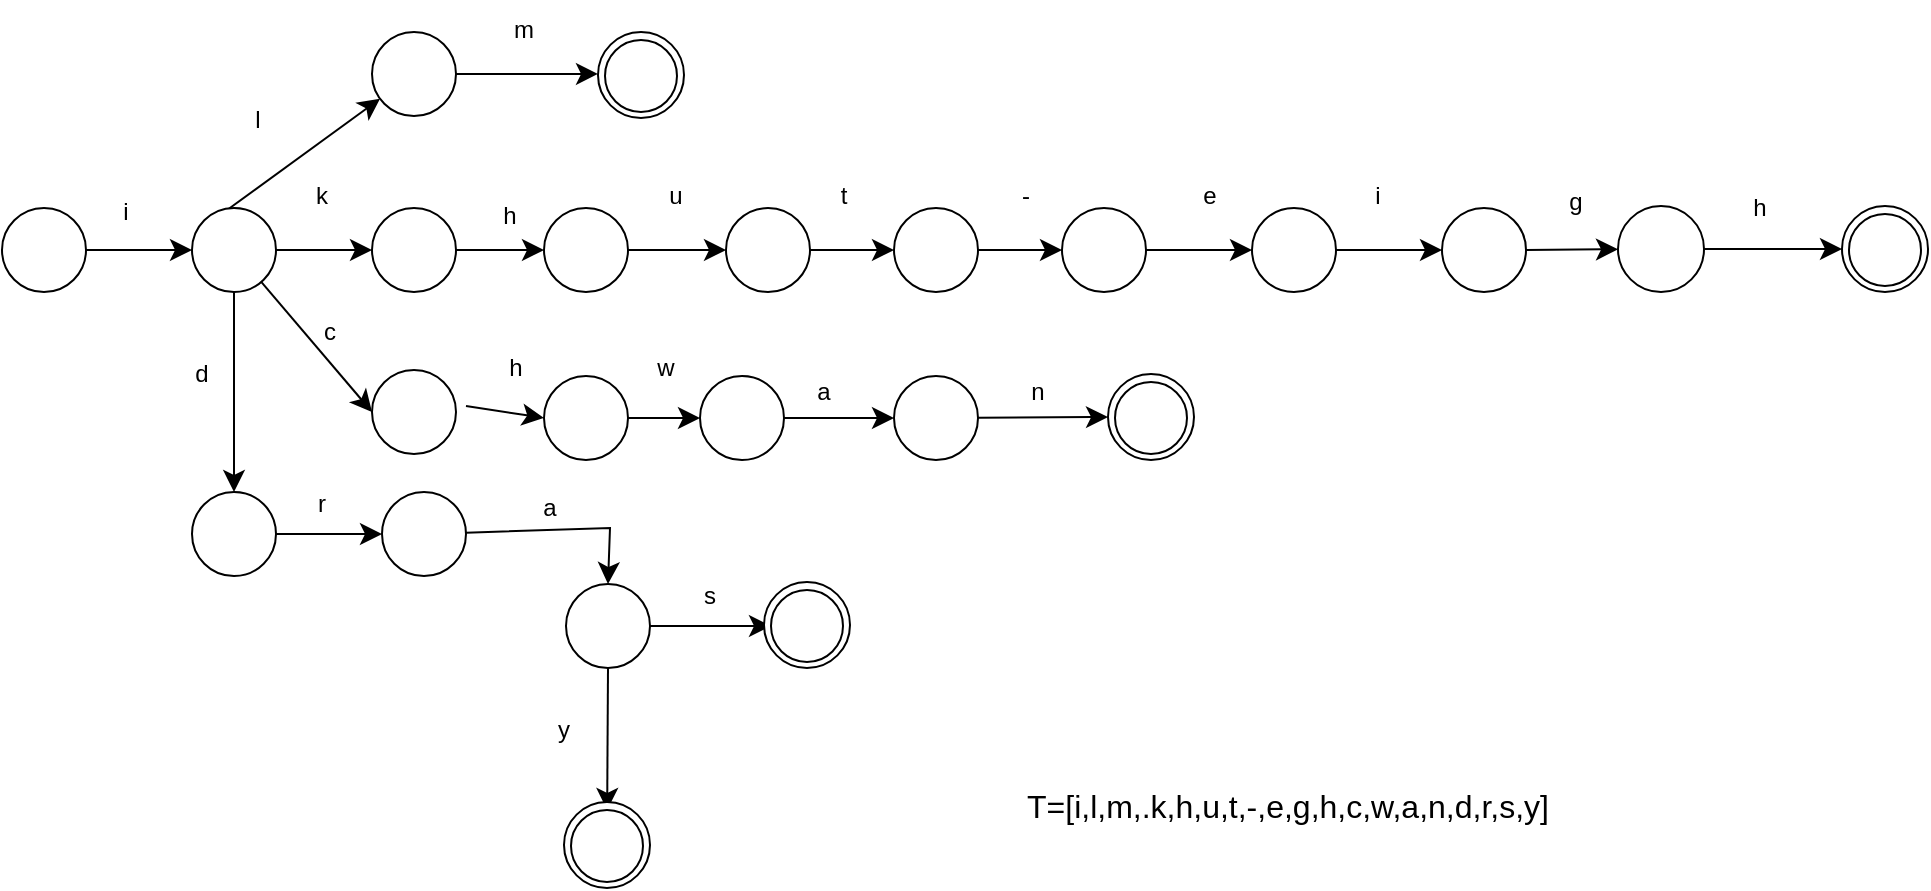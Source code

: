 <mxfile version="24.0.1" type="device">
  <diagram name="Página-1" id="7f8mWTMIb4V9EI5L-56I">
    <mxGraphModel dx="1450" dy="608" grid="0" gridSize="10" guides="1" tooltips="1" connect="1" arrows="1" fold="1" page="0" pageScale="1" pageWidth="850" pageHeight="1100" math="0" shadow="0">
      <root>
        <mxCell id="0" />
        <mxCell id="1" parent="0" />
        <mxCell id="tjj3ngpdNGX2Q6P404Zo-4" value="" style="edgeStyle=none;curved=1;rounded=0;orthogonalLoop=1;jettySize=auto;html=1;fontFamily=Helvetica;fontSize=12;fontColor=default;startSize=8;endSize=8;" parent="1" source="tjj3ngpdNGX2Q6P404Zo-2" target="tjj3ngpdNGX2Q6P404Zo-3" edge="1">
          <mxGeometry relative="1" as="geometry" />
        </mxCell>
        <mxCell id="tjj3ngpdNGX2Q6P404Zo-2" value="" style="ellipse;whiteSpace=wrap;html=1;aspect=fixed;" parent="1" vertex="1">
          <mxGeometry x="-253" y="158" width="42" height="42" as="geometry" />
        </mxCell>
        <mxCell id="tjj3ngpdNGX2Q6P404Zo-6" value="" style="edgeStyle=none;curved=1;rounded=0;orthogonalLoop=1;jettySize=auto;html=1;fontFamily=Helvetica;fontSize=12;fontColor=default;startSize=8;endSize=8;" parent="1" source="tjj3ngpdNGX2Q6P404Zo-3" target="tjj3ngpdNGX2Q6P404Zo-5" edge="1">
          <mxGeometry relative="1" as="geometry" />
        </mxCell>
        <mxCell id="tjj3ngpdNGX2Q6P404Zo-40" value="" style="edgeStyle=none;curved=1;rounded=0;orthogonalLoop=1;jettySize=auto;html=1;fontFamily=Helvetica;fontSize=12;fontColor=default;startSize=8;endSize=8;exitX=0.369;exitY=0.06;exitDx=0;exitDy=0;exitPerimeter=0;" parent="1" source="tjj3ngpdNGX2Q6P404Zo-3" target="tjj3ngpdNGX2Q6P404Zo-39" edge="1">
          <mxGeometry relative="1" as="geometry" />
        </mxCell>
        <mxCell id="tjj3ngpdNGX2Q6P404Zo-47" value="" style="edgeStyle=none;curved=1;rounded=0;orthogonalLoop=1;jettySize=auto;html=1;fontFamily=Helvetica;fontSize=12;fontColor=default;startSize=8;endSize=8;entryX=0;entryY=0.5;entryDx=0;entryDy=0;" parent="1" source="tjj3ngpdNGX2Q6P404Zo-3" target="tjj3ngpdNGX2Q6P404Zo-46" edge="1">
          <mxGeometry relative="1" as="geometry" />
        </mxCell>
        <mxCell id="tjj3ngpdNGX2Q6P404Zo-56" value="" style="edgeStyle=none;curved=1;rounded=0;orthogonalLoop=1;jettySize=auto;html=1;fontFamily=Helvetica;fontSize=12;fontColor=default;startSize=8;endSize=8;" parent="1" source="tjj3ngpdNGX2Q6P404Zo-3" target="tjj3ngpdNGX2Q6P404Zo-55" edge="1">
          <mxGeometry relative="1" as="geometry" />
        </mxCell>
        <mxCell id="tjj3ngpdNGX2Q6P404Zo-3" value="" style="ellipse;whiteSpace=wrap;html=1;aspect=fixed;" parent="1" vertex="1">
          <mxGeometry x="-158" y="158" width="42" height="42" as="geometry" />
        </mxCell>
        <mxCell id="tjj3ngpdNGX2Q6P404Zo-8" value="" style="edgeStyle=none;curved=1;rounded=0;orthogonalLoop=1;jettySize=auto;html=1;fontFamily=Helvetica;fontSize=12;fontColor=default;startSize=8;endSize=8;" parent="1" source="tjj3ngpdNGX2Q6P404Zo-5" target="tjj3ngpdNGX2Q6P404Zo-7" edge="1">
          <mxGeometry relative="1" as="geometry" />
        </mxCell>
        <mxCell id="tjj3ngpdNGX2Q6P404Zo-5" value="" style="ellipse;whiteSpace=wrap;html=1;aspect=fixed;" parent="1" vertex="1">
          <mxGeometry x="-68" y="158" width="42" height="42" as="geometry" />
        </mxCell>
        <mxCell id="tjj3ngpdNGX2Q6P404Zo-10" value="" style="edgeStyle=none;curved=1;rounded=0;orthogonalLoop=1;jettySize=auto;html=1;fontFamily=Helvetica;fontSize=12;fontColor=default;startSize=8;endSize=8;" parent="1" source="tjj3ngpdNGX2Q6P404Zo-7" target="tjj3ngpdNGX2Q6P404Zo-9" edge="1">
          <mxGeometry relative="1" as="geometry" />
        </mxCell>
        <mxCell id="tjj3ngpdNGX2Q6P404Zo-7" value="" style="ellipse;whiteSpace=wrap;html=1;aspect=fixed;" parent="1" vertex="1">
          <mxGeometry x="18" y="158" width="42" height="42" as="geometry" />
        </mxCell>
        <mxCell id="tjj3ngpdNGX2Q6P404Zo-12" value="" style="edgeStyle=none;curved=1;rounded=0;orthogonalLoop=1;jettySize=auto;html=1;fontFamily=Helvetica;fontSize=12;fontColor=default;startSize=8;endSize=8;" parent="1" source="tjj3ngpdNGX2Q6P404Zo-9" target="tjj3ngpdNGX2Q6P404Zo-11" edge="1">
          <mxGeometry relative="1" as="geometry" />
        </mxCell>
        <mxCell id="tjj3ngpdNGX2Q6P404Zo-9" value="" style="ellipse;whiteSpace=wrap;html=1;aspect=fixed;" parent="1" vertex="1">
          <mxGeometry x="109" y="158" width="42" height="42" as="geometry" />
        </mxCell>
        <mxCell id="tjj3ngpdNGX2Q6P404Zo-14" value="" style="edgeStyle=none;curved=1;rounded=0;orthogonalLoop=1;jettySize=auto;html=1;fontFamily=Helvetica;fontSize=12;fontColor=default;startSize=8;endSize=8;" parent="1" source="tjj3ngpdNGX2Q6P404Zo-11" target="tjj3ngpdNGX2Q6P404Zo-13" edge="1">
          <mxGeometry relative="1" as="geometry" />
        </mxCell>
        <mxCell id="tjj3ngpdNGX2Q6P404Zo-11" value="" style="ellipse;whiteSpace=wrap;html=1;aspect=fixed;" parent="1" vertex="1">
          <mxGeometry x="193" y="158" width="42" height="42" as="geometry" />
        </mxCell>
        <mxCell id="tjj3ngpdNGX2Q6P404Zo-16" value="" style="edgeStyle=none;curved=1;rounded=0;orthogonalLoop=1;jettySize=auto;html=1;fontFamily=Helvetica;fontSize=12;fontColor=default;startSize=8;endSize=8;" parent="1" source="tjj3ngpdNGX2Q6P404Zo-13" target="tjj3ngpdNGX2Q6P404Zo-15" edge="1">
          <mxGeometry relative="1" as="geometry" />
        </mxCell>
        <mxCell id="tjj3ngpdNGX2Q6P404Zo-13" value="" style="ellipse;whiteSpace=wrap;html=1;aspect=fixed;" parent="1" vertex="1">
          <mxGeometry x="277" y="158" width="42" height="42" as="geometry" />
        </mxCell>
        <mxCell id="tjj3ngpdNGX2Q6P404Zo-18" value="" style="edgeStyle=none;curved=1;rounded=0;orthogonalLoop=1;jettySize=auto;html=1;fontFamily=Helvetica;fontSize=12;fontColor=default;startSize=8;endSize=8;" parent="1" source="tjj3ngpdNGX2Q6P404Zo-15" target="tjj3ngpdNGX2Q6P404Zo-17" edge="1">
          <mxGeometry relative="1" as="geometry" />
        </mxCell>
        <mxCell id="tjj3ngpdNGX2Q6P404Zo-15" value="" style="ellipse;whiteSpace=wrap;html=1;aspect=fixed;" parent="1" vertex="1">
          <mxGeometry x="372" y="158" width="42" height="42" as="geometry" />
        </mxCell>
        <mxCell id="tjj3ngpdNGX2Q6P404Zo-20" value="" style="edgeStyle=none;curved=1;rounded=0;orthogonalLoop=1;jettySize=auto;html=1;fontFamily=Helvetica;fontSize=12;fontColor=default;startSize=8;endSize=8;" parent="1" source="tjj3ngpdNGX2Q6P404Zo-17" target="tjj3ngpdNGX2Q6P404Zo-19" edge="1">
          <mxGeometry relative="1" as="geometry" />
        </mxCell>
        <mxCell id="tjj3ngpdNGX2Q6P404Zo-17" value="" style="ellipse;whiteSpace=wrap;html=1;aspect=fixed;" parent="1" vertex="1">
          <mxGeometry x="467" y="158" width="42" height="42" as="geometry" />
        </mxCell>
        <mxCell id="tjj3ngpdNGX2Q6P404Zo-22" value="" style="edgeStyle=none;curved=1;rounded=0;orthogonalLoop=1;jettySize=auto;html=1;fontFamily=Helvetica;fontSize=12;fontColor=default;startSize=8;endSize=8;exitX=1;exitY=0.5;exitDx=0;exitDy=0;" parent="1" source="tjj3ngpdNGX2Q6P404Zo-19" target="tjj3ngpdNGX2Q6P404Zo-21" edge="1">
          <mxGeometry relative="1" as="geometry">
            <mxPoint x="702.0" y="177.5" as="sourcePoint" />
          </mxGeometry>
        </mxCell>
        <mxCell id="tjj3ngpdNGX2Q6P404Zo-19" value="" style="ellipse;whiteSpace=wrap;html=1;aspect=fixed;" parent="1" vertex="1">
          <mxGeometry x="555" y="157" width="43" height="43" as="geometry" />
        </mxCell>
        <mxCell id="tjj3ngpdNGX2Q6P404Zo-21" value="" style="ellipse;whiteSpace=wrap;html=1;aspect=fixed;" parent="1" vertex="1">
          <mxGeometry x="667" y="157" width="43" height="43" as="geometry" />
        </mxCell>
        <mxCell id="tjj3ngpdNGX2Q6P404Zo-23" value="" style="ellipse;whiteSpace=wrap;html=1;aspect=fixed;strokeColor=default;align=center;verticalAlign=middle;fontFamily=Helvetica;fontSize=12;fontColor=default;fillColor=default;" parent="1" vertex="1">
          <mxGeometry x="670.5" y="161" width="36" height="36" as="geometry" />
        </mxCell>
        <mxCell id="tjj3ngpdNGX2Q6P404Zo-24" value="i" style="text;html=1;align=center;verticalAlign=middle;whiteSpace=wrap;rounded=0;fontSize=12;fontFamily=Helvetica;fontColor=default;" parent="1" vertex="1">
          <mxGeometry x="-221" y="145" width="60" height="30" as="geometry" />
        </mxCell>
        <mxCell id="tjj3ngpdNGX2Q6P404Zo-25" value="k" style="text;html=1;align=center;verticalAlign=middle;whiteSpace=wrap;rounded=0;fontSize=12;fontFamily=Helvetica;fontColor=default;" parent="1" vertex="1">
          <mxGeometry x="-123" y="137" width="60" height="30" as="geometry" />
        </mxCell>
        <mxCell id="tjj3ngpdNGX2Q6P404Zo-26" value="h" style="text;html=1;align=center;verticalAlign=middle;whiteSpace=wrap;rounded=0;fontSize=12;fontFamily=Helvetica;fontColor=default;" parent="1" vertex="1">
          <mxGeometry x="-26" y="223" width="60" height="30" as="geometry" />
        </mxCell>
        <mxCell id="tjj3ngpdNGX2Q6P404Zo-28" value="u" style="text;html=1;align=center;verticalAlign=middle;whiteSpace=wrap;rounded=0;fontSize=12;fontFamily=Helvetica;fontColor=default;" parent="1" vertex="1">
          <mxGeometry x="54" y="137" width="60" height="30" as="geometry" />
        </mxCell>
        <mxCell id="tjj3ngpdNGX2Q6P404Zo-29" value="t" style="text;html=1;align=center;verticalAlign=middle;whiteSpace=wrap;rounded=0;fontSize=12;fontFamily=Helvetica;fontColor=default;" parent="1" vertex="1">
          <mxGeometry x="138" y="137" width="60" height="30" as="geometry" />
        </mxCell>
        <mxCell id="tjj3ngpdNGX2Q6P404Zo-30" value="-" style="text;html=1;align=center;verticalAlign=middle;whiteSpace=wrap;rounded=0;fontSize=12;fontFamily=Helvetica;fontColor=default;" parent="1" vertex="1">
          <mxGeometry x="229" y="137" width="60" height="30" as="geometry" />
        </mxCell>
        <mxCell id="tjj3ngpdNGX2Q6P404Zo-31" value="e" style="text;html=1;align=center;verticalAlign=middle;whiteSpace=wrap;rounded=0;fontSize=12;fontFamily=Helvetica;fontColor=default;" parent="1" vertex="1">
          <mxGeometry x="321" y="137" width="60" height="30" as="geometry" />
        </mxCell>
        <mxCell id="tjj3ngpdNGX2Q6P404Zo-32" value="i" style="text;html=1;align=center;verticalAlign=middle;whiteSpace=wrap;rounded=0;fontSize=12;fontFamily=Helvetica;fontColor=default;" parent="1" vertex="1">
          <mxGeometry x="405" y="137" width="60" height="30" as="geometry" />
        </mxCell>
        <mxCell id="tjj3ngpdNGX2Q6P404Zo-33" value="g" style="text;html=1;align=center;verticalAlign=middle;whiteSpace=wrap;rounded=0;fontSize=12;fontFamily=Helvetica;fontColor=default;" parent="1" vertex="1">
          <mxGeometry x="504" y="140" width="60" height="30" as="geometry" />
        </mxCell>
        <mxCell id="tjj3ngpdNGX2Q6P404Zo-36" value="h" style="text;html=1;align=center;verticalAlign=middle;whiteSpace=wrap;rounded=0;fontSize=12;fontFamily=Helvetica;fontColor=default;" parent="1" vertex="1">
          <mxGeometry x="596" y="143" width="60" height="30" as="geometry" />
        </mxCell>
        <mxCell id="tjj3ngpdNGX2Q6P404Zo-44" value="" style="edgeStyle=none;curved=1;rounded=0;orthogonalLoop=1;jettySize=auto;html=1;fontFamily=Helvetica;fontSize=12;fontColor=default;startSize=8;endSize=8;entryX=0;entryY=0.488;entryDx=0;entryDy=0;entryPerimeter=0;" parent="1" source="tjj3ngpdNGX2Q6P404Zo-39" target="tjj3ngpdNGX2Q6P404Zo-66" edge="1">
          <mxGeometry relative="1" as="geometry">
            <mxPoint x="42.0" y="91" as="targetPoint" />
          </mxGeometry>
        </mxCell>
        <mxCell id="tjj3ngpdNGX2Q6P404Zo-39" value="" style="ellipse;whiteSpace=wrap;html=1;aspect=fixed;" parent="1" vertex="1">
          <mxGeometry x="-68" y="70" width="42" height="42" as="geometry" />
        </mxCell>
        <mxCell id="tjj3ngpdNGX2Q6P404Zo-42" value="l" style="text;html=1;align=center;verticalAlign=middle;whiteSpace=wrap;rounded=0;fontSize=12;fontFamily=Helvetica;fontColor=default;" parent="1" vertex="1">
          <mxGeometry x="-155" y="99" width="60" height="30" as="geometry" />
        </mxCell>
        <mxCell id="tjj3ngpdNGX2Q6P404Zo-45" value="m" style="text;html=1;align=center;verticalAlign=middle;whiteSpace=wrap;rounded=0;fontSize=12;fontFamily=Helvetica;fontColor=default;" parent="1" vertex="1">
          <mxGeometry x="-22" y="54" width="60" height="30" as="geometry" />
        </mxCell>
        <mxCell id="tjj3ngpdNGX2Q6P404Zo-46" value="" style="ellipse;whiteSpace=wrap;html=1;aspect=fixed;" parent="1" vertex="1">
          <mxGeometry x="-68" y="239" width="42" height="42" as="geometry" />
        </mxCell>
        <mxCell id="tjj3ngpdNGX2Q6P404Zo-48" value="" style="endArrow=classic;html=1;rounded=0;fontFamily=Helvetica;fontSize=12;fontColor=default;startSize=8;endSize=8;entryX=0;entryY=0.5;entryDx=0;entryDy=0;" parent="1" source="oZ2qrMkHM4FWCjmV2iC9-3" target="tjj3ngpdNGX2Q6P404Zo-50" edge="1">
          <mxGeometry width="50" height="50" relative="1" as="geometry">
            <mxPoint x="-21" y="257" as="sourcePoint" />
            <mxPoint x="98" y="311" as="targetPoint" />
          </mxGeometry>
        </mxCell>
        <mxCell id="tjj3ngpdNGX2Q6P404Zo-52" value="" style="edgeStyle=none;curved=1;rounded=0;orthogonalLoop=1;jettySize=auto;html=1;fontFamily=Helvetica;fontSize=12;fontColor=default;startSize=8;endSize=8;" parent="1" source="tjj3ngpdNGX2Q6P404Zo-50" target="tjj3ngpdNGX2Q6P404Zo-51" edge="1">
          <mxGeometry relative="1" as="geometry" />
        </mxCell>
        <mxCell id="tjj3ngpdNGX2Q6P404Zo-50" value="" style="ellipse;whiteSpace=wrap;html=1;aspect=fixed;" parent="1" vertex="1">
          <mxGeometry x="96" y="242" width="42" height="42" as="geometry" />
        </mxCell>
        <mxCell id="tjj3ngpdNGX2Q6P404Zo-54" value="" style="edgeStyle=none;curved=1;rounded=0;orthogonalLoop=1;jettySize=auto;html=1;fontFamily=Helvetica;fontSize=12;fontColor=default;startSize=8;endSize=8;entryX=0;entryY=0.5;entryDx=0;entryDy=0;" parent="1" source="tjj3ngpdNGX2Q6P404Zo-51" target="tjj3ngpdNGX2Q6P404Zo-71" edge="1">
          <mxGeometry relative="1" as="geometry">
            <mxPoint x="289.0" y="263" as="targetPoint" />
          </mxGeometry>
        </mxCell>
        <mxCell id="tjj3ngpdNGX2Q6P404Zo-51" value="" style="ellipse;whiteSpace=wrap;html=1;aspect=fixed;" parent="1" vertex="1">
          <mxGeometry x="193" y="242" width="42" height="42" as="geometry" />
        </mxCell>
        <mxCell id="tjj3ngpdNGX2Q6P404Zo-58" value="" style="edgeStyle=none;curved=1;rounded=0;orthogonalLoop=1;jettySize=auto;html=1;fontFamily=Helvetica;fontSize=12;fontColor=default;startSize=8;endSize=8;" parent="1" source="tjj3ngpdNGX2Q6P404Zo-55" target="tjj3ngpdNGX2Q6P404Zo-57" edge="1">
          <mxGeometry relative="1" as="geometry" />
        </mxCell>
        <mxCell id="tjj3ngpdNGX2Q6P404Zo-55" value="" style="ellipse;whiteSpace=wrap;html=1;aspect=fixed;" parent="1" vertex="1">
          <mxGeometry x="-158" y="300" width="42" height="42" as="geometry" />
        </mxCell>
        <mxCell id="tjj3ngpdNGX2Q6P404Zo-76" value="" style="edgeStyle=none;curved=0;rounded=0;orthogonalLoop=1;jettySize=auto;html=1;fontFamily=Helvetica;fontSize=12;fontColor=default;startSize=8;endSize=8;entryX=0.5;entryY=0;entryDx=0;entryDy=0;" parent="1" source="tjj3ngpdNGX2Q6P404Zo-57" target="oZ2qrMkHM4FWCjmV2iC9-1" edge="1">
          <mxGeometry relative="1" as="geometry">
            <Array as="points">
              <mxPoint x="51" y="318" />
            </Array>
            <mxPoint x="51" y="347" as="targetPoint" />
          </mxGeometry>
        </mxCell>
        <mxCell id="tjj3ngpdNGX2Q6P404Zo-57" value="" style="ellipse;whiteSpace=wrap;html=1;aspect=fixed;" parent="1" vertex="1">
          <mxGeometry x="-63" y="300" width="42" height="42" as="geometry" />
        </mxCell>
        <mxCell id="tjj3ngpdNGX2Q6P404Zo-59" value="c" style="text;html=1;align=center;verticalAlign=middle;whiteSpace=wrap;rounded=0;fontSize=12;fontFamily=Helvetica;fontColor=default;" parent="1" vertex="1">
          <mxGeometry x="-119" y="205" width="60" height="30" as="geometry" />
        </mxCell>
        <mxCell id="tjj3ngpdNGX2Q6P404Zo-60" value="h" style="text;html=1;align=center;verticalAlign=middle;whiteSpace=wrap;rounded=0;fontSize=12;fontFamily=Helvetica;fontColor=default;" parent="1" vertex="1">
          <mxGeometry x="-29" y="147" width="60" height="30" as="geometry" />
        </mxCell>
        <mxCell id="tjj3ngpdNGX2Q6P404Zo-61" value="w" style="text;html=1;align=center;verticalAlign=middle;whiteSpace=wrap;rounded=0;fontSize=12;fontFamily=Helvetica;fontColor=default;" parent="1" vertex="1">
          <mxGeometry x="49" y="223" width="60" height="30" as="geometry" />
        </mxCell>
        <mxCell id="tjj3ngpdNGX2Q6P404Zo-64" value="a" style="text;html=1;align=center;verticalAlign=middle;whiteSpace=wrap;rounded=0;fontSize=12;fontFamily=Helvetica;fontColor=default;" parent="1" vertex="1">
          <mxGeometry x="128" y="235" width="60" height="30" as="geometry" />
        </mxCell>
        <mxCell id="tjj3ngpdNGX2Q6P404Zo-65" value="n" style="text;html=1;align=center;verticalAlign=middle;whiteSpace=wrap;rounded=0;fontSize=12;fontFamily=Helvetica;fontColor=default;" parent="1" vertex="1">
          <mxGeometry x="235" y="235" width="60" height="30" as="geometry" />
        </mxCell>
        <mxCell id="tjj3ngpdNGX2Q6P404Zo-70" value="" style="group" parent="1" vertex="1" connectable="0">
          <mxGeometry x="45" y="70" width="43" height="43" as="geometry" />
        </mxCell>
        <mxCell id="tjj3ngpdNGX2Q6P404Zo-66" value="" style="ellipse;whiteSpace=wrap;html=1;aspect=fixed;" parent="tjj3ngpdNGX2Q6P404Zo-70" vertex="1">
          <mxGeometry width="43" height="43" as="geometry" />
        </mxCell>
        <mxCell id="tjj3ngpdNGX2Q6P404Zo-67" value="" style="ellipse;whiteSpace=wrap;html=1;aspect=fixed;strokeColor=default;align=center;verticalAlign=middle;fontFamily=Helvetica;fontSize=12;fontColor=default;fillColor=default;" parent="tjj3ngpdNGX2Q6P404Zo-70" vertex="1">
          <mxGeometry x="3.5" y="4" width="36" height="36" as="geometry" />
        </mxCell>
        <mxCell id="tjj3ngpdNGX2Q6P404Zo-71" value="" style="ellipse;whiteSpace=wrap;html=1;aspect=fixed;" parent="1" vertex="1">
          <mxGeometry x="300" y="241" width="43" height="43" as="geometry" />
        </mxCell>
        <mxCell id="tjj3ngpdNGX2Q6P404Zo-72" value="" style="ellipse;whiteSpace=wrap;html=1;aspect=fixed;strokeColor=default;align=center;verticalAlign=middle;fontFamily=Helvetica;fontSize=12;fontColor=default;fillColor=default;" parent="1" vertex="1">
          <mxGeometry x="303.5" y="245" width="36" height="36" as="geometry" />
        </mxCell>
        <mxCell id="tjj3ngpdNGX2Q6P404Zo-74" value="d" style="text;html=1;align=center;verticalAlign=middle;whiteSpace=wrap;rounded=0;fontSize=12;fontFamily=Helvetica;fontColor=default;" parent="1" vertex="1">
          <mxGeometry x="-183" y="226" width="60" height="30" as="geometry" />
        </mxCell>
        <mxCell id="tjj3ngpdNGX2Q6P404Zo-75" value="r" style="text;html=1;align=center;verticalAlign=middle;whiteSpace=wrap;rounded=0;fontSize=12;fontFamily=Helvetica;fontColor=default;" parent="1" vertex="1">
          <mxGeometry x="-123" y="291" width="60" height="30" as="geometry" />
        </mxCell>
        <mxCell id="tjj3ngpdNGX2Q6P404Zo-77" value="a" style="text;html=1;align=center;verticalAlign=middle;whiteSpace=wrap;rounded=0;fontSize=12;fontFamily=Helvetica;fontColor=default;" parent="1" vertex="1">
          <mxGeometry x="-9" y="293" width="60" height="30" as="geometry" />
        </mxCell>
        <mxCell id="oZ2qrMkHM4FWCjmV2iC9-13" value="" style="edgeStyle=none;curved=1;rounded=0;orthogonalLoop=1;jettySize=auto;html=1;fontSize=12;startSize=8;endSize=8;" edge="1" parent="1" source="oZ2qrMkHM4FWCjmV2iC9-1" target="oZ2qrMkHM4FWCjmV2iC9-11">
          <mxGeometry relative="1" as="geometry" />
        </mxCell>
        <mxCell id="oZ2qrMkHM4FWCjmV2iC9-15" value="" style="edgeStyle=none;curved=1;rounded=0;orthogonalLoop=1;jettySize=auto;html=1;fontSize=12;startSize=8;endSize=8;" edge="1" parent="1" source="oZ2qrMkHM4FWCjmV2iC9-1" target="oZ2qrMkHM4FWCjmV2iC9-7">
          <mxGeometry relative="1" as="geometry" />
        </mxCell>
        <mxCell id="oZ2qrMkHM4FWCjmV2iC9-1" value="" style="ellipse;whiteSpace=wrap;html=1;aspect=fixed;" vertex="1" parent="1">
          <mxGeometry x="29" y="346" width="42" height="42" as="geometry" />
        </mxCell>
        <mxCell id="oZ2qrMkHM4FWCjmV2iC9-4" value="" style="endArrow=classic;html=1;rounded=0;fontFamily=Helvetica;fontSize=12;fontColor=default;startSize=8;endSize=8;entryX=0;entryY=0.5;entryDx=0;entryDy=0;" edge="1" parent="1" target="oZ2qrMkHM4FWCjmV2iC9-3">
          <mxGeometry width="50" height="50" relative="1" as="geometry">
            <mxPoint x="-21" y="257" as="sourcePoint" />
            <mxPoint x="96" y="263" as="targetPoint" />
          </mxGeometry>
        </mxCell>
        <mxCell id="oZ2qrMkHM4FWCjmV2iC9-3" value="" style="ellipse;whiteSpace=wrap;html=1;aspect=fixed;" vertex="1" parent="1">
          <mxGeometry x="18" y="242" width="42" height="42" as="geometry" />
        </mxCell>
        <mxCell id="oZ2qrMkHM4FWCjmV2iC9-5" value="" style="group" vertex="1" connectable="0" parent="1">
          <mxGeometry x="128" y="345" width="43" height="43" as="geometry" />
        </mxCell>
        <mxCell id="oZ2qrMkHM4FWCjmV2iC9-6" value="" style="ellipse;whiteSpace=wrap;html=1;aspect=fixed;" vertex="1" parent="oZ2qrMkHM4FWCjmV2iC9-5">
          <mxGeometry width="43" height="43" as="geometry" />
        </mxCell>
        <mxCell id="oZ2qrMkHM4FWCjmV2iC9-7" value="" style="ellipse;whiteSpace=wrap;html=1;aspect=fixed;strokeColor=default;align=center;verticalAlign=middle;fontFamily=Helvetica;fontSize=12;fontColor=default;fillColor=default;" vertex="1" parent="oZ2qrMkHM4FWCjmV2iC9-5">
          <mxGeometry x="3.5" y="4" width="36" height="36" as="geometry" />
        </mxCell>
        <mxCell id="oZ2qrMkHM4FWCjmV2iC9-8" value="s" style="text;html=1;align=center;verticalAlign=middle;whiteSpace=wrap;rounded=0;fontSize=12;fontFamily=Helvetica;fontColor=default;" vertex="1" parent="1">
          <mxGeometry x="71" y="337" width="60" height="30" as="geometry" />
        </mxCell>
        <mxCell id="oZ2qrMkHM4FWCjmV2iC9-9" value="" style="group" vertex="1" connectable="0" parent="1">
          <mxGeometry x="28" y="455" width="43" height="43" as="geometry" />
        </mxCell>
        <mxCell id="oZ2qrMkHM4FWCjmV2iC9-10" value="" style="ellipse;whiteSpace=wrap;html=1;aspect=fixed;" vertex="1" parent="oZ2qrMkHM4FWCjmV2iC9-9">
          <mxGeometry width="43" height="43" as="geometry" />
        </mxCell>
        <mxCell id="oZ2qrMkHM4FWCjmV2iC9-11" value="" style="ellipse;whiteSpace=wrap;html=1;aspect=fixed;strokeColor=default;align=center;verticalAlign=middle;fontFamily=Helvetica;fontSize=12;fontColor=default;fillColor=default;" vertex="1" parent="oZ2qrMkHM4FWCjmV2iC9-9">
          <mxGeometry x="3.5" y="4" width="36" height="36" as="geometry" />
        </mxCell>
        <mxCell id="oZ2qrMkHM4FWCjmV2iC9-12" value="y" style="text;html=1;align=center;verticalAlign=middle;whiteSpace=wrap;rounded=0;fontSize=12;fontFamily=Helvetica;fontColor=default;" vertex="1" parent="1">
          <mxGeometry x="-2" y="404" width="60" height="30" as="geometry" />
        </mxCell>
        <mxCell id="oZ2qrMkHM4FWCjmV2iC9-16" value="T=[i,l,m,.k,h,u,t,-,e,g,h,c,w,a,n,d,r,s,y]" style="text;html=1;align=center;verticalAlign=middle;whiteSpace=wrap;rounded=0;fontSize=16;" vertex="1" parent="1">
          <mxGeometry x="224" y="437" width="332" height="40" as="geometry" />
        </mxCell>
      </root>
    </mxGraphModel>
  </diagram>
</mxfile>
